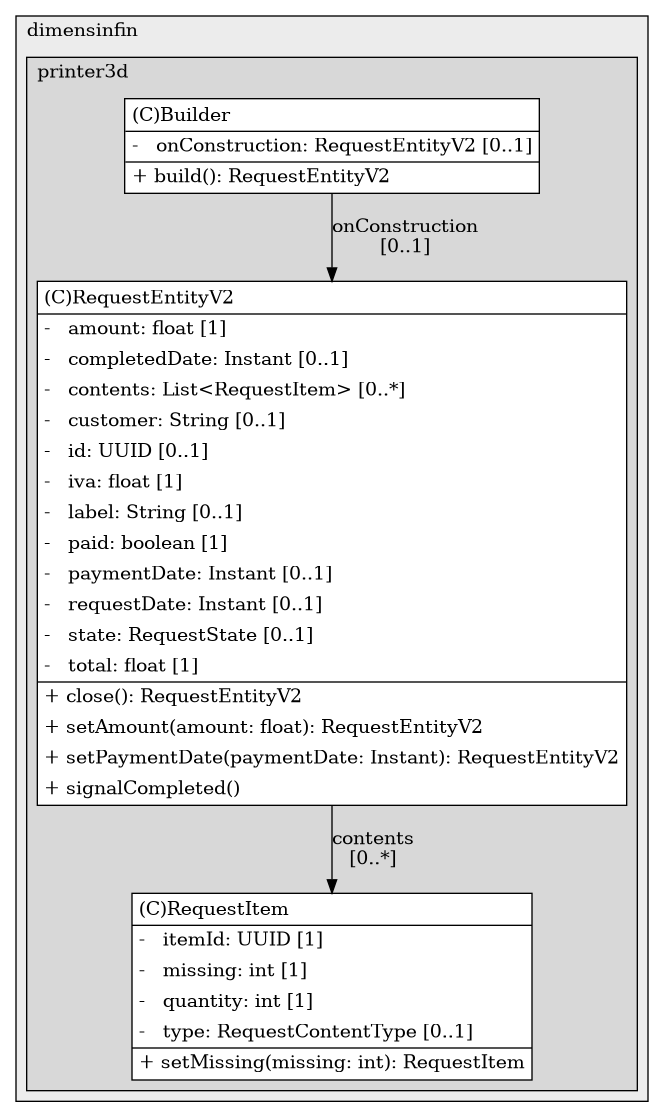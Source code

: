 @startuml

/' diagram meta data start
config=StructureConfiguration;
{
  "projectClassification": {
    "searchMode": "OpenProject", // OpenProject, AllProjects
    "includedProjects": "",
    "pathEndKeywords": "*.impl",
    "isClientPath": "",
    "isClientName": "",
    "isTestPath": "",
    "isTestName": "",
    "isMappingPath": "",
    "isMappingName": "",
    "isDataAccessPath": "",
    "isDataAccessName": "",
    "isDataStructurePath": "",
    "isDataStructureName": "",
    "isInterfaceStructuresPath": "",
    "isInterfaceStructuresName": "",
    "isEntryPointPath": "",
    "isEntryPointName": ""
  },
  "graphRestriction": {
    "classPackageExcludeFilter": "",
    "classPackageIncludeFilter": "",
    "classNameExcludeFilter": "",
    "classNameIncludeFilter": "",
    "methodNameExcludeFilter": "",
    "methodNameIncludeFilter": "",
    "removeByInheritance": "", // inheritance/annotation based filtering is done in a second step
    "removeByAnnotation": "",
    "removeByClassPackage": "", // cleanup the graph after inheritance/annotation based filtering is done
    "removeByClassName": "",
    "cutMappings": false,
    "cutEnum": true,
    "cutTests": true,
    "cutClient": true,
    "cutDataAccess": false,
    "cutInterfaceStructures": false,
    "cutDataStructures": false,
    "cutGetterAndSetter": true,
    "cutConstructors": true
  },
  "graphTraversal": {
    "forwardDepth": 6,
    "backwardDepth": 6,
    "classPackageExcludeFilter": "",
    "classPackageIncludeFilter": "",
    "classNameExcludeFilter": "",
    "classNameIncludeFilter": "",
    "methodNameExcludeFilter": "",
    "methodNameIncludeFilter": "",
    "hideMappings": false,
    "hideDataStructures": false,
    "hidePrivateMethods": true,
    "hideInterfaceCalls": true, // indirection: implementation -> interface (is hidden) -> implementation
    "onlyShowApplicationEntryPoints": false // root node is included
  },
  "details": {
    "aggregation": "GroupByClass", // ByClass, GroupByClass, None
    "showClassGenericTypes": true,
    "showMethods": true,
    "showMethodParameterNames": true,
    "showMethodParameterTypes": true,
    "showMethodReturnType": true,
    "showPackageLevels": 2,
    "showDetailedClassStructure": true
  },
  "rootClass": "org.dimensinfin.printer3d.backend.production.request.persistence.RequestEntityV2"
}
diagram meta data end '/



digraph g {
    rankdir="TB"
    splines=polyline
    

'nodes 
subgraph cluster_40556892 { 
   	label=dimensinfin
	labeljust=l
	fillcolor="#ececec"
	style=filled
   
   subgraph cluster_1770082975 { 
   	label=printer3d
	labeljust=l
	fillcolor="#d8d8d8"
	style=filled
   
   Builder149946628[
	label=<<TABLE BORDER="1" CELLBORDER="0" CELLPADDING="4" CELLSPACING="0">
<TR><TD ALIGN="LEFT" >(C)Builder</TD></TR>
<HR/>
<TR><TD ALIGN="LEFT" >-   onConstruction: RequestEntityV2 [0..1]</TD></TR>
<HR/>
<TR><TD ALIGN="LEFT" >+ build(): RequestEntityV2</TD></TR>
</TABLE>>
	style=filled
	margin=0
	shape=plaintext
	fillcolor="#FFFFFF"
];

RequestEntityV2556550044[
	label=<<TABLE BORDER="1" CELLBORDER="0" CELLPADDING="4" CELLSPACING="0">
<TR><TD ALIGN="LEFT" >(C)RequestEntityV2</TD></TR>
<HR/>
<TR><TD ALIGN="LEFT" >-   amount: float [1]</TD></TR>
<TR><TD ALIGN="LEFT" >-   completedDate: Instant [0..1]</TD></TR>
<TR><TD ALIGN="LEFT" >-   contents: List&lt;RequestItem&gt; [0..*]</TD></TR>
<TR><TD ALIGN="LEFT" >-   customer: String [0..1]</TD></TR>
<TR><TD ALIGN="LEFT" >-   id: UUID [0..1]</TD></TR>
<TR><TD ALIGN="LEFT" >-   iva: float [1]</TD></TR>
<TR><TD ALIGN="LEFT" >-   label: String [0..1]</TD></TR>
<TR><TD ALIGN="LEFT" >-   paid: boolean [1]</TD></TR>
<TR><TD ALIGN="LEFT" >-   paymentDate: Instant [0..1]</TD></TR>
<TR><TD ALIGN="LEFT" >-   requestDate: Instant [0..1]</TD></TR>
<TR><TD ALIGN="LEFT" >-   state: RequestState [0..1]</TD></TR>
<TR><TD ALIGN="LEFT" >-   total: float [1]</TD></TR>
<HR/>
<TR><TD ALIGN="LEFT" >+ close(): RequestEntityV2</TD></TR>
<TR><TD ALIGN="LEFT" >+ setAmount(amount: float): RequestEntityV2</TD></TR>
<TR><TD ALIGN="LEFT" >+ setPaymentDate(paymentDate: Instant): RequestEntityV2</TD></TR>
<TR><TD ALIGN="LEFT" >+ signalCompleted()</TD></TR>
</TABLE>>
	style=filled
	margin=0
	shape=plaintext
	fillcolor="#FFFFFF"
];

RequestItem921183698[
	label=<<TABLE BORDER="1" CELLBORDER="0" CELLPADDING="4" CELLSPACING="0">
<TR><TD ALIGN="LEFT" >(C)RequestItem</TD></TR>
<HR/>
<TR><TD ALIGN="LEFT" >-   itemId: UUID [1]</TD></TR>
<TR><TD ALIGN="LEFT" >-   missing: int [1]</TD></TR>
<TR><TD ALIGN="LEFT" >-   quantity: int [1]</TD></TR>
<TR><TD ALIGN="LEFT" >-   type: RequestContentType [0..1]</TD></TR>
<HR/>
<TR><TD ALIGN="LEFT" >+ setMissing(missing: int): RequestItem</TD></TR>
</TABLE>>
	style=filled
	margin=0
	shape=plaintext
	fillcolor="#FFFFFF"
];
} 
} 

'edges    
Builder149946628 -> RequestEntityV2556550044[label="onConstruction
[0..1]"];
RequestEntityV2556550044 -> RequestItem921183698[label="contents
[0..*]"];
    
}
@enduml
